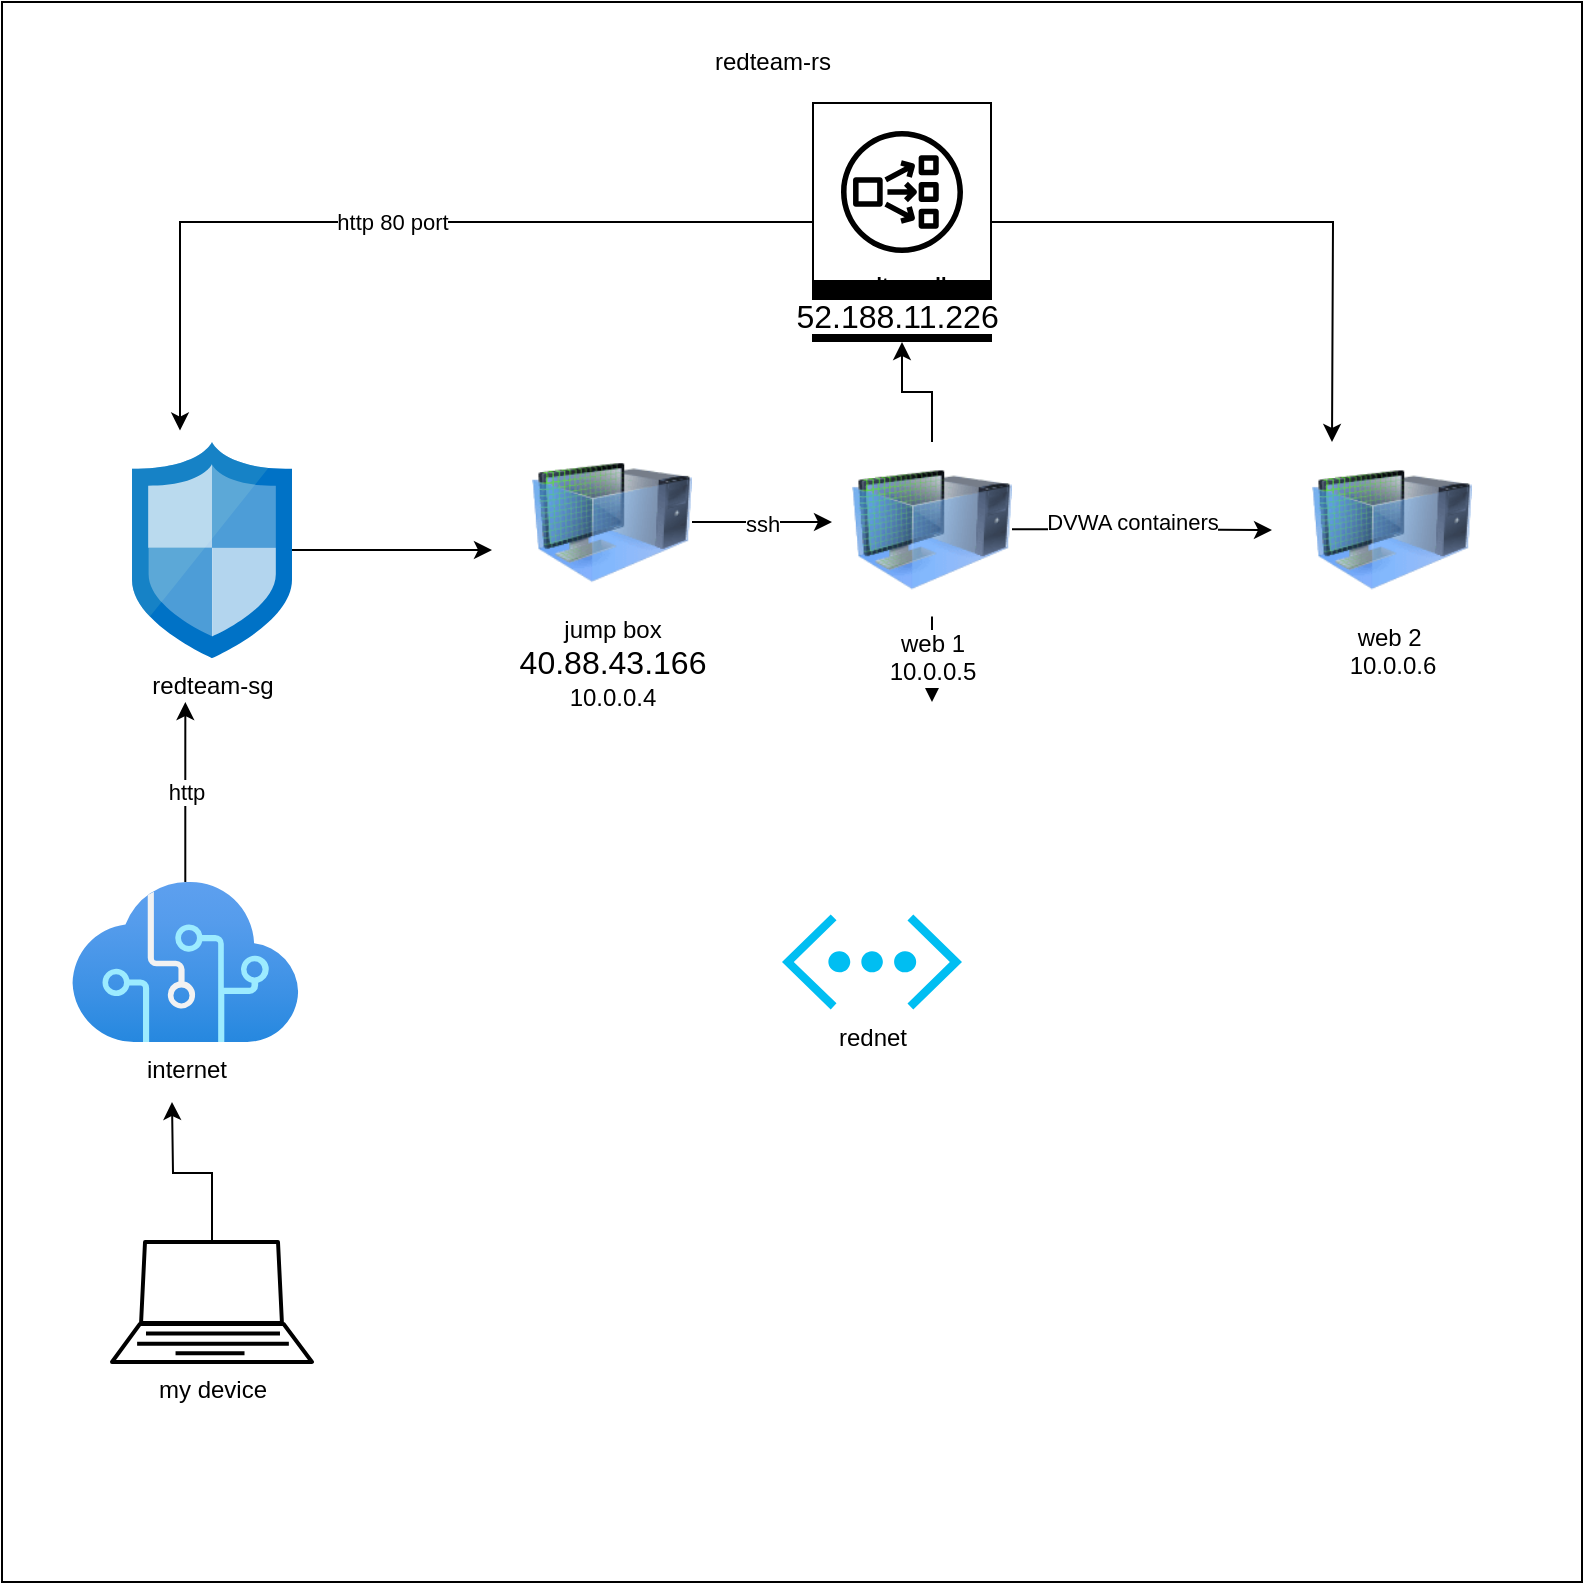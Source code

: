<mxfile version="15.6.2" type="github"><diagram id="D0DS1SLLV7_FSZ9A-De7" name="Page-1"><mxGraphModel dx="1417" dy="1614" grid="1" gridSize="10" guides="1" tooltips="1" connect="1" arrows="1" fold="1" page="1" pageScale="1" pageWidth="850" pageHeight="1100" math="0" shadow="0"><root><mxCell id="0"/><mxCell id="1" parent="0"/><mxCell id="FLAHAKTX8Eqet9oWbBN0-73" value="re" style="whiteSpace=wrap;html=1;aspect=fixed;rounded=0;" vertex="1" parent="1"><mxGeometry x="-780" y="40" width="720" height="720" as="geometry"/></mxCell><mxCell id="FLAHAKTX8Eqet9oWbBN0-64" value="" style="whiteSpace=wrap;html=1;aspect=fixed;rounded=0;" vertex="1" parent="1"><mxGeometry x="-815" y="-10" width="790" height="790" as="geometry"/></mxCell><mxCell id="FLAHAKTX8Eqet9oWbBN0-37" style="edgeStyle=orthogonalEdgeStyle;rounded=0;orthogonalLoop=1;jettySize=auto;html=1;" edge="1" parent="1" source="3db8D4-S_pXwW8g3F8TI-2"><mxGeometry relative="1" as="geometry"><mxPoint x="-730" y="540" as="targetPoint"/></mxGeometry></mxCell><mxCell id="3db8D4-S_pXwW8g3F8TI-2" value="my device" style="verticalAlign=top;verticalLabelPosition=bottom;labelPosition=center;align=center;html=1;outlineConnect=0;gradientDirection=north;strokeWidth=2;shape=mxgraph.networks.laptop;shadow=0;" parent="1" vertex="1"><mxGeometry x="-760" y="610" width="100" height="60" as="geometry"/></mxCell><mxCell id="FLAHAKTX8Eqet9oWbBN0-39" value="http&lt;br&gt;" style="edgeStyle=orthogonalEdgeStyle;rounded=0;orthogonalLoop=1;jettySize=auto;html=1;" edge="1" parent="1" source="3db8D4-S_pXwW8g3F8TI-3"><mxGeometry relative="1" as="geometry"><mxPoint x="-723.33" y="340" as="targetPoint"/></mxGeometry></mxCell><mxCell id="3db8D4-S_pXwW8g3F8TI-3" value="internet" style="aspect=fixed;html=1;points=[];align=center;image;fontSize=12;image=img/lib/azure2/ai_machine_learning/Cognitive_Services.svg;" parent="1" vertex="1"><mxGeometry x="-780" y="430" width="113.34" height="80" as="geometry"/></mxCell><mxCell id="FLAHAKTX8Eqet9oWbBN0-52" style="edgeStyle=orthogonalEdgeStyle;rounded=0;orthogonalLoop=1;jettySize=auto;html=1;" edge="1" parent="1" source="FLAHAKTX8Eqet9oWbBN0-38"><mxGeometry relative="1" as="geometry"><mxPoint x="-570" y="264.05" as="targetPoint"/></mxGeometry></mxCell><mxCell id="FLAHAKTX8Eqet9oWbBN0-38" value="redteam-sg&lt;br&gt;" style="aspect=fixed;html=1;points=[];align=center;image;fontSize=12;image=img/lib/mscae/Network_Security_Groups_Classic.svg;" vertex="1" parent="1"><mxGeometry x="-750" y="210" width="80" height="108.1" as="geometry"/></mxCell><mxCell id="FLAHAKTX8Eqet9oWbBN0-53" value="ssh" style="edgeStyle=orthogonalEdgeStyle;rounded=0;orthogonalLoop=1;jettySize=auto;html=1;" edge="1" parent="1" source="FLAHAKTX8Eqet9oWbBN0-40"><mxGeometry relative="1" as="geometry"><mxPoint x="-400" y="250" as="targetPoint"/></mxGeometry></mxCell><mxCell id="FLAHAKTX8Eqet9oWbBN0-40" value="jump box&lt;br&gt;&lt;span style=&quot;font-size: 16px ; font-family: &amp;#34;az_ea_font&amp;#34; , &amp;#34;segoe ui&amp;#34; , &amp;#34;az_font&amp;#34; , , , , &amp;#34;roboto&amp;#34; , &amp;#34;oxygen&amp;#34; , &amp;#34;ubuntu&amp;#34; , &amp;#34;cantarell&amp;#34; , &amp;#34;open sans&amp;#34; , &amp;#34;helvetica neue&amp;#34; , sans-serif&quot;&gt;40.88.43.166&lt;br&gt;&lt;/span&gt;10.0.0.4" style="image;html=1;image=img/lib/clip_art/computers/Virtual_Machine_128x128.png;" vertex="1" parent="1"><mxGeometry x="-550" y="210" width="80" height="80" as="geometry"/></mxCell><mxCell id="FLAHAKTX8Eqet9oWbBN0-42" value="web 2&amp;nbsp;&lt;br&gt;10.0.0.6" style="image;html=1;image=img/lib/clip_art/computers/Virtual_Machine_128x128.png;" vertex="1" parent="1"><mxGeometry x="-160" y="213.65" width="80" height="80" as="geometry"/></mxCell><mxCell id="FLAHAKTX8Eqet9oWbBN0-44" style="edgeStyle=orthogonalEdgeStyle;rounded=0;orthogonalLoop=1;jettySize=auto;html=1;startArrow=none;" edge="1" parent="1" source="FLAHAKTX8Eqet9oWbBN0-41"><mxGeometry relative="1" as="geometry"><mxPoint x="-350" y="340" as="targetPoint"/></mxGeometry></mxCell><mxCell id="FLAHAKTX8Eqet9oWbBN0-50" style="edgeStyle=orthogonalEdgeStyle;rounded=0;orthogonalLoop=1;jettySize=auto;html=1;" edge="1" parent="1" source="FLAHAKTX8Eqet9oWbBN0-43"><mxGeometry relative="1" as="geometry"><mxPoint x="-150" y="210" as="targetPoint"/></mxGeometry></mxCell><mxCell id="FLAHAKTX8Eqet9oWbBN0-51" value="http 80 port" style="edgeStyle=orthogonalEdgeStyle;rounded=0;orthogonalLoop=1;jettySize=auto;html=1;entryX=0.3;entryY=-0.053;entryDx=0;entryDy=0;entryPerimeter=0;" edge="1" parent="1" source="FLAHAKTX8Eqet9oWbBN0-43" target="FLAHAKTX8Eqet9oWbBN0-38"><mxGeometry relative="1" as="geometry"/></mxCell><mxCell id="FLAHAKTX8Eqet9oWbBN0-43" value="redteam-lb&lt;br&gt;&lt;span style=&quot;font-size: 16px ; font-weight: 400 ; color: rgb(0 , 0 , 0) ; font-family: &amp;#34;az_ea_font&amp;#34; , &amp;#34;segoe ui&amp;#34; , &amp;#34;az_font&amp;#34; , , , , &amp;#34;roboto&amp;#34; , &amp;#34;oxygen&amp;#34; , &amp;#34;ubuntu&amp;#34; , &amp;#34;cantarell&amp;#34; , &amp;#34;open sans&amp;#34; , &amp;#34;helvetica neue&amp;#34; , sans-serif ; background-color: rgb(255 , 255 , 255)&quot;&gt;52.188.11.226&amp;nbsp;&lt;/span&gt;" style="outlineConnect=0;dashed=0;verticalLabelPosition=middle;verticalAlign=bottom;align=center;html=1;whiteSpace=wrap;fontSize=10;fontStyle=1;spacing=3;shape=mxgraph.aws4.productIcon;prIcon=mxgraph.aws4.network_load_balancer;" vertex="1" parent="1"><mxGeometry x="-410" y="40" width="90" height="120" as="geometry"/></mxCell><mxCell id="FLAHAKTX8Eqet9oWbBN0-48" style="edgeStyle=orthogonalEdgeStyle;rounded=0;orthogonalLoop=1;jettySize=auto;html=1;" edge="1" parent="1" source="FLAHAKTX8Eqet9oWbBN0-41" target="FLAHAKTX8Eqet9oWbBN0-43"><mxGeometry relative="1" as="geometry"/></mxCell><mxCell id="FLAHAKTX8Eqet9oWbBN0-54" style="edgeStyle=orthogonalEdgeStyle;rounded=0;orthogonalLoop=1;jettySize=auto;html=1;" edge="1" parent="1" source="FLAHAKTX8Eqet9oWbBN0-41"><mxGeometry relative="1" as="geometry"><mxPoint x="-180" y="254" as="targetPoint"/></mxGeometry></mxCell><mxCell id="FLAHAKTX8Eqet9oWbBN0-55" value="DVWA containers" style="edgeLabel;html=1;align=center;verticalAlign=middle;resizable=0;points=[];" vertex="1" connectable="0" parent="FLAHAKTX8Eqet9oWbBN0-54"><mxGeometry x="-0.361" y="2" relative="1" as="geometry"><mxPoint x="18" y="-2" as="offset"/></mxGeometry></mxCell><mxCell id="FLAHAKTX8Eqet9oWbBN0-41" value="web 1&lt;br&gt;10.0.0.5" style="image;html=1;image=img/lib/clip_art/computers/Virtual_Machine_128x128.png;" vertex="1" parent="1"><mxGeometry x="-390" y="210" width="80" height="87.29" as="geometry"/></mxCell><mxCell id="FLAHAKTX8Eqet9oWbBN0-63" style="edgeStyle=orthogonalEdgeStyle;curved=0;rounded=1;orthogonalLoop=1;jettySize=auto;html=1;exitX=0.5;exitY=1;exitDx=0;exitDy=0;" edge="1" parent="1"><mxGeometry relative="1" as="geometry"><mxPoint x="-310" y="380" as="sourcePoint"/><mxPoint x="-310" y="380" as="targetPoint"/></mxGeometry></mxCell><mxCell id="FLAHAKTX8Eqet9oWbBN0-66" value="redteam-rs" style="text;html=1;align=center;verticalAlign=middle;resizable=0;points=[];autosize=1;strokeColor=none;fillColor=none;" vertex="1" parent="1"><mxGeometry x="-465" y="10" width="70" height="20" as="geometry"/></mxCell><mxCell id="FLAHAKTX8Eqet9oWbBN0-79" value="rednet" style="verticalLabelPosition=bottom;html=1;verticalAlign=top;align=center;strokeColor=none;fillColor=#00BEF2;shape=mxgraph.azure.virtual_network;pointerEvents=1;rounded=0;" vertex="1" parent="1"><mxGeometry x="-425" y="446.25" width="90" height="47.5" as="geometry"/></mxCell></root></mxGraphModel></diagram></mxfile>